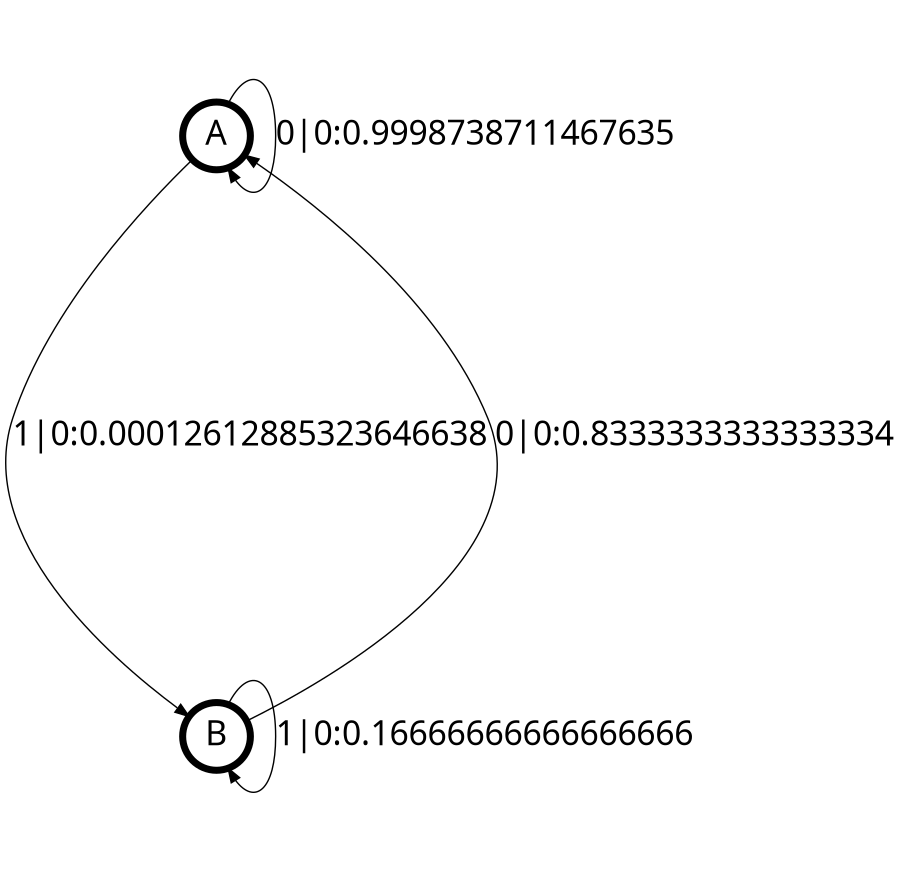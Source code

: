 digraph  {
size = "6,8.5";
ratio = "fill";
node
[shape = circle];
node [fontsize = 24];
node [penwidth = 5];
edge [fontsize = 24];
node [fontname = "CMU Serif Roman"];
graph [fontname = "CMU Serif Roman"];
edge [fontname = "CMU Serif Roman"];
A -> A [label = "0|0:0.9998738711467635\l"];
A -> B [label = "1|0:0.00012612885323646638\l"];
B -> A [label = "0|0:0.8333333333333334\l"];
B -> B [label = "1|0:0.16666666666666666\l"];
}